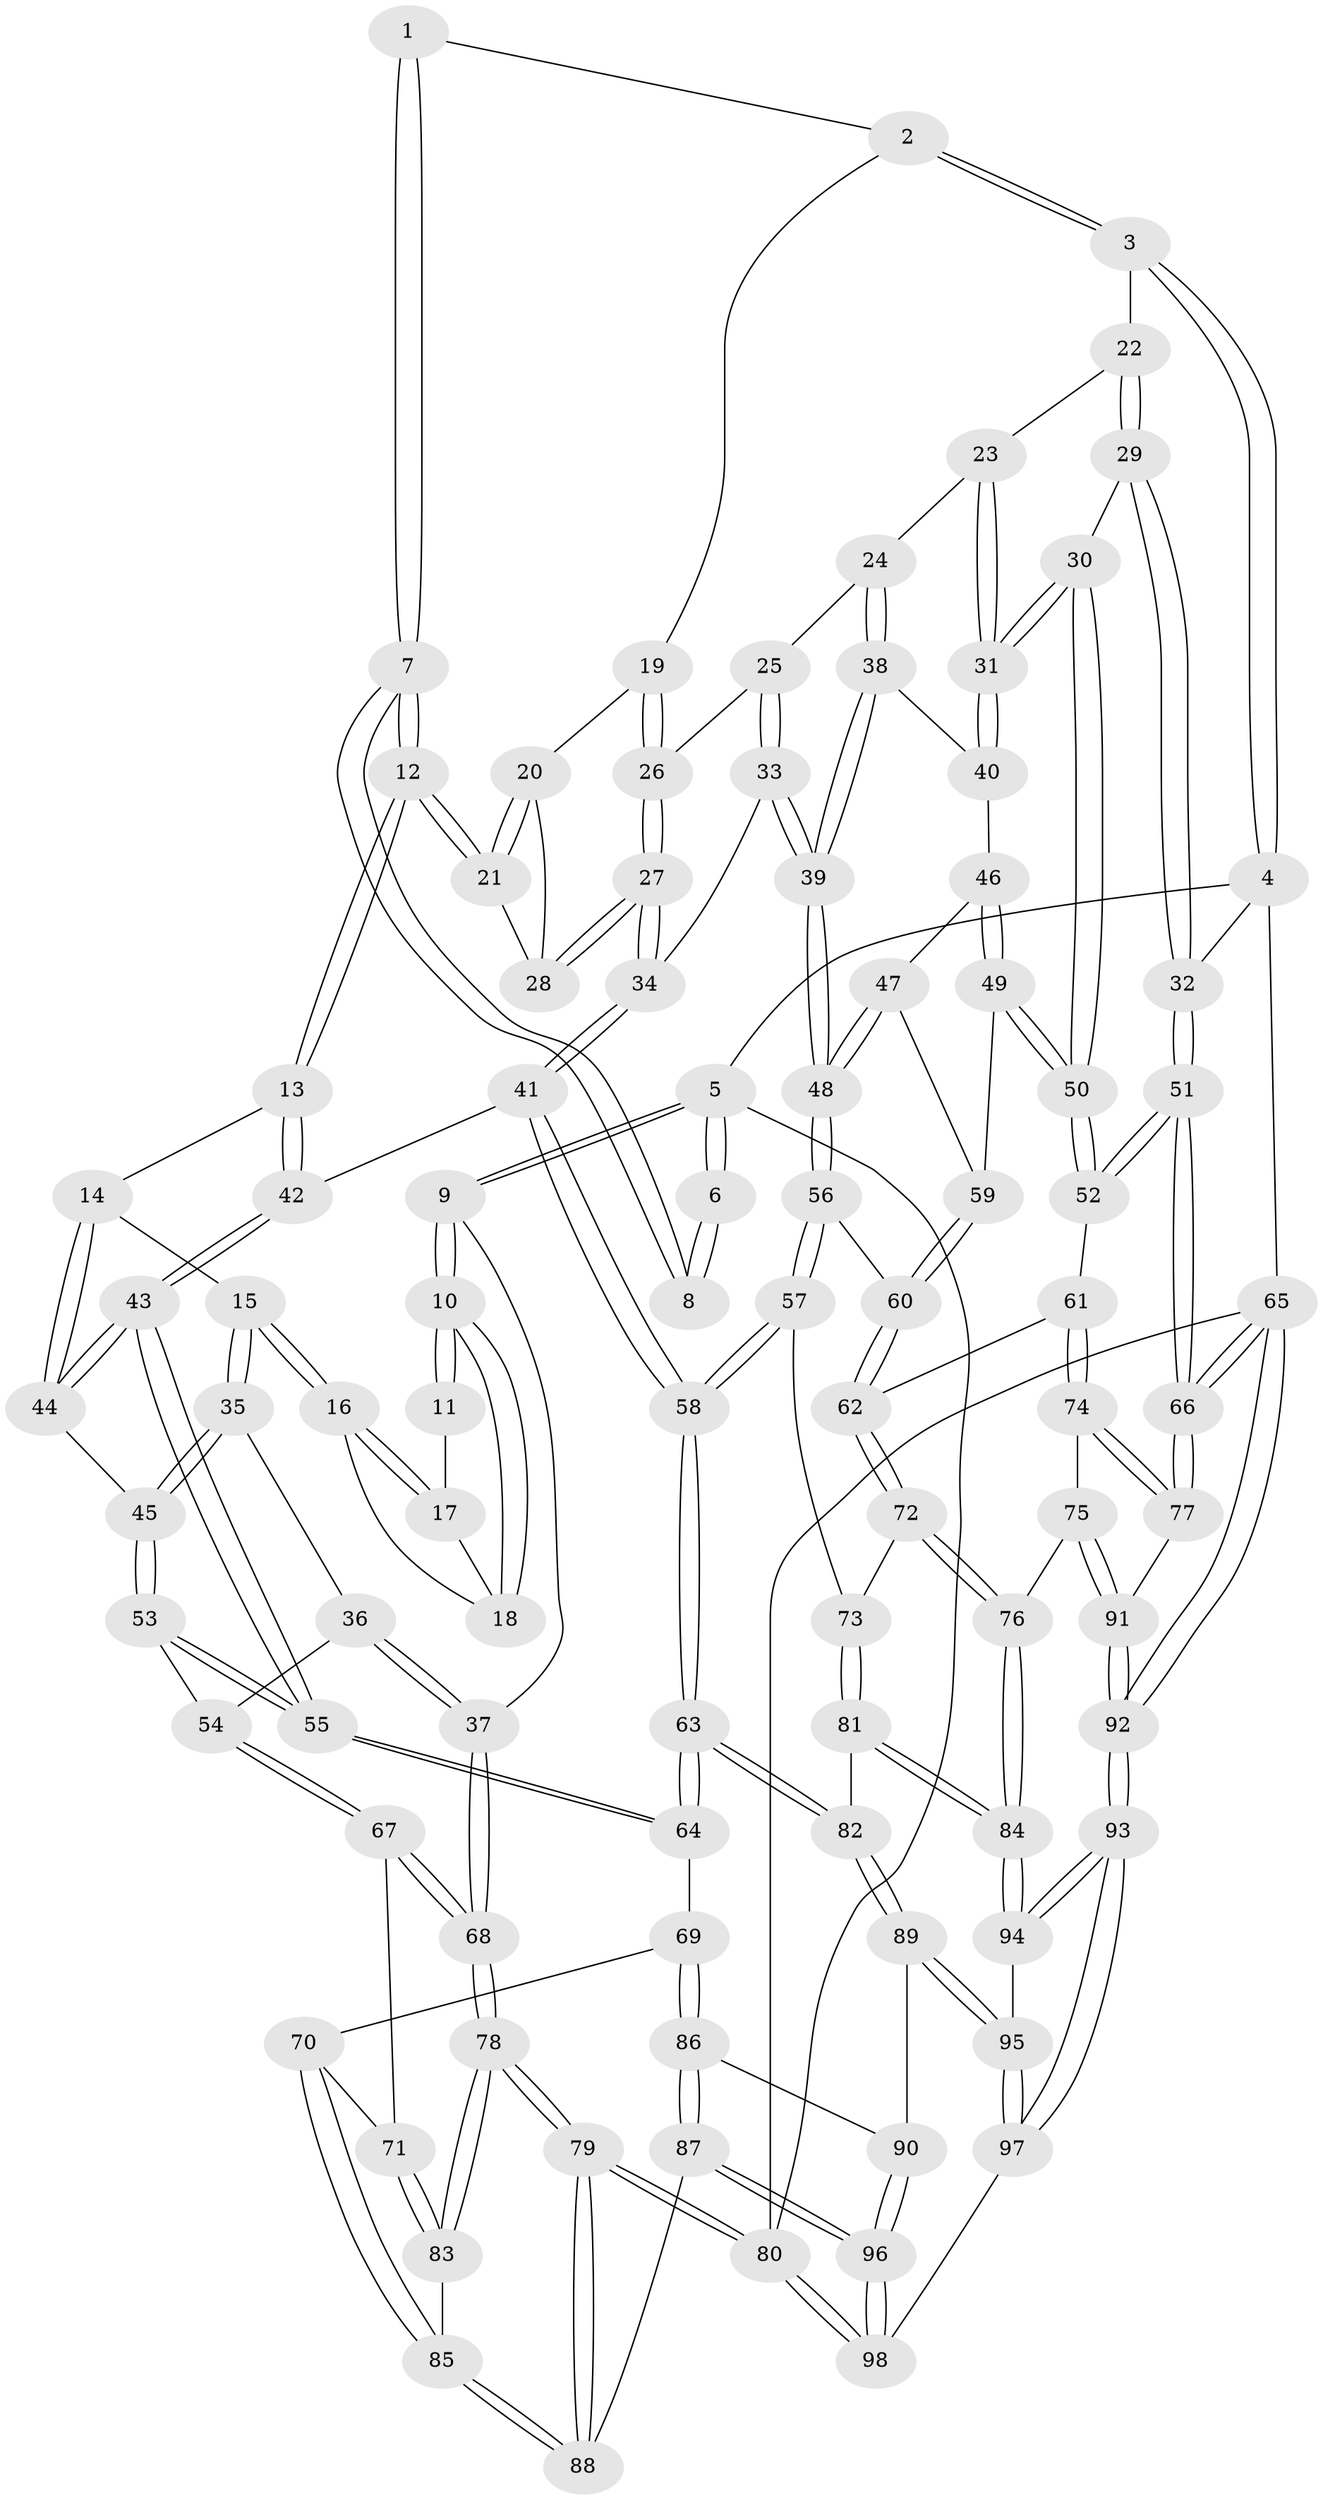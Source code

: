 // coarse degree distribution, {3: 0.6666666666666666, 4: 0.2608695652173913, 2: 0.07246376811594203}
// Generated by graph-tools (version 1.1) at 2025/38/03/04/25 23:38:28]
// undirected, 98 vertices, 242 edges
graph export_dot {
  node [color=gray90,style=filled];
  1 [pos="+0.39114820490081975+0"];
  2 [pos="+0.5863132998828644+0"];
  3 [pos="+1+0"];
  4 [pos="+1+0"];
  5 [pos="+0+0"];
  6 [pos="+0.15533428508685554+0"];
  7 [pos="+0.2715240248523351+0.12017806359359112"];
  8 [pos="+0.18938253611844164+0.057707680952285345"];
  9 [pos="+0+0"];
  10 [pos="+0+0.01587878385164547"];
  11 [pos="+0.16383584176547203+0.07210526170248456"];
  12 [pos="+0.3093682821617938+0.18646573417759107"];
  13 [pos="+0.3031382660334472+0.21042324827382222"];
  14 [pos="+0.2848900214001602+0.21898498989856166"];
  15 [pos="+0.1341149073452158+0.24924299327132318"];
  16 [pos="+0.10753256006490065+0.18582409968244484"];
  17 [pos="+0.13997383966821259+0.10702777108000451"];
  18 [pos="+0+0.08298330174878256"];
  19 [pos="+0.5764110774599172+0"];
  20 [pos="+0.47046058803795454+0.07429107120690542"];
  21 [pos="+0.3265560747610491+0.17534008350733382"];
  22 [pos="+0.9343239760835896+0.07099176796383296"];
  23 [pos="+0.8142180696608369+0.16390006614084354"];
  24 [pos="+0.7540539847737391+0.17172321737930693"];
  25 [pos="+0.6554486827000086+0.11572958167132062"];
  26 [pos="+0.5955397304415327+0.0007772989498992162"];
  27 [pos="+0.5062600654074074+0.28959595717115255"];
  28 [pos="+0.48768172684984484+0.21979185563235226"];
  29 [pos="+0.9453782631932649+0.25869278142921415"];
  30 [pos="+0.8956494346331904+0.3023130216764628"];
  31 [pos="+0.8944301258829986+0.3018504450951848"];
  32 [pos="+1+0.27315057549036065"];
  33 [pos="+0.6021000120692526+0.3060469888774092"];
  34 [pos="+0.5087249142500239+0.3278201271054388"];
  35 [pos="+0.11348373576624601+0.27622601698520943"];
  36 [pos="+0.08361505645814978+0.29634195681616415"];
  37 [pos="+0+0.360329032915366"];
  38 [pos="+0.7567491966056664+0.30629625562859947"];
  39 [pos="+0.6792080231074212+0.3521654519470394"];
  40 [pos="+0.7796051859827661+0.31244690033426736"];
  41 [pos="+0.44746431547754584+0.3721460220474679"];
  42 [pos="+0.42620655556416387+0.36890691059687747"];
  43 [pos="+0.35132376015417793+0.4294961936062221"];
  44 [pos="+0.2269877053805685+0.3814581436515942"];
  45 [pos="+0.20739964640517372+0.3884784416251285"];
  46 [pos="+0.7944535401116377+0.35725765628094774"];
  47 [pos="+0.7702977898566082+0.4414668591580472"];
  48 [pos="+0.6943567640638681+0.4403376633058685"];
  49 [pos="+0.8460692371408748+0.4336371895345"];
  50 [pos="+0.9350940777613237+0.44305765983093154"];
  51 [pos="+1+0.4997917405421358"];
  52 [pos="+0.9353873445461869+0.44336739514120893"];
  53 [pos="+0.15427070012895255+0.48453191137537527"];
  54 [pos="+0.14687223595933463+0.4841996720814058"];
  55 [pos="+0.27619418807152346+0.5597380022081947"];
  56 [pos="+0.6684848643211423+0.49659058471751477"];
  57 [pos="+0.6402383231492871+0.5254374983723447"];
  58 [pos="+0.5424550496478817+0.5423988269998987"];
  59 [pos="+0.7860314505280863+0.4442366931009738"];
  60 [pos="+0.8016463882157829+0.54584259361624"];
  61 [pos="+0.8539867845547888+0.5626910723943317"];
  62 [pos="+0.8076293294954747+0.550894287458938"];
  63 [pos="+0.5009368033737869+0.6230884573121399"];
  64 [pos="+0.27859830651142187+0.5694060422452558"];
  65 [pos="+1+1"];
  66 [pos="+1+0.6675687935491622"];
  67 [pos="+0.13166187183326458+0.48972434442599033"];
  68 [pos="+0+0.37611555391002555"];
  69 [pos="+0.2654235849438256+0.6066419565825606"];
  70 [pos="+0.15333422017394407+0.6369661791181546"];
  71 [pos="+0.0743751415033308+0.5841106761855948"];
  72 [pos="+0.7245875896743705+0.6206436001300876"];
  73 [pos="+0.6721255955189162+0.5721113255922077"];
  74 [pos="+0.8708827024172754+0.6509043599818285"];
  75 [pos="+0.8195310591816375+0.6777595394306172"];
  76 [pos="+0.7567402023018402+0.6992385354750108"];
  77 [pos="+0.919213627252518+0.6721341971467839"];
  78 [pos="+0+0.6149868187282896"];
  79 [pos="+0+1"];
  80 [pos="+0+1"];
  81 [pos="+0.6324447215691907+0.7386445459989625"];
  82 [pos="+0.5066153620329061+0.6816621048766014"];
  83 [pos="+0.015260850100616412+0.6160802509551772"];
  84 [pos="+0.7003825504772462+0.7859580019728324"];
  85 [pos="+0.10825005268286729+0.7190298972863978"];
  86 [pos="+0.2690284668274544+0.6550093957379435"];
  87 [pos="+0.1494970239182469+0.8066445228394866"];
  88 [pos="+0.12557802462770462+0.8100750102303973"];
  89 [pos="+0.4480521490899742+0.7638013714798506"];
  90 [pos="+0.3605157575849094+0.7640124480972562"];
  91 [pos="+0.8789332193582965+0.8388219156209141"];
  92 [pos="+0.8458738872933679+1"];
  93 [pos="+0.8016572989412066+1"];
  94 [pos="+0.7300232972802214+0.9533133047592685"];
  95 [pos="+0.4572436682585322+0.7965808099047852"];
  96 [pos="+0.27495314874749066+0.8535277243198502"];
  97 [pos="+0.4064845533905404+1"];
  98 [pos="+0.3683542093809158+1"];
  1 -- 2;
  1 -- 7;
  1 -- 7;
  2 -- 3;
  2 -- 3;
  2 -- 19;
  3 -- 4;
  3 -- 4;
  3 -- 22;
  4 -- 5;
  4 -- 32;
  4 -- 65;
  5 -- 6;
  5 -- 6;
  5 -- 9;
  5 -- 9;
  5 -- 80;
  6 -- 8;
  6 -- 8;
  7 -- 8;
  7 -- 8;
  7 -- 12;
  7 -- 12;
  9 -- 10;
  9 -- 10;
  9 -- 37;
  10 -- 11;
  10 -- 11;
  10 -- 18;
  10 -- 18;
  11 -- 17;
  12 -- 13;
  12 -- 13;
  12 -- 21;
  12 -- 21;
  13 -- 14;
  13 -- 42;
  13 -- 42;
  14 -- 15;
  14 -- 44;
  14 -- 44;
  15 -- 16;
  15 -- 16;
  15 -- 35;
  15 -- 35;
  16 -- 17;
  16 -- 17;
  16 -- 18;
  17 -- 18;
  19 -- 20;
  19 -- 26;
  19 -- 26;
  20 -- 21;
  20 -- 21;
  20 -- 28;
  21 -- 28;
  22 -- 23;
  22 -- 29;
  22 -- 29;
  23 -- 24;
  23 -- 31;
  23 -- 31;
  24 -- 25;
  24 -- 38;
  24 -- 38;
  25 -- 26;
  25 -- 33;
  25 -- 33;
  26 -- 27;
  26 -- 27;
  27 -- 28;
  27 -- 28;
  27 -- 34;
  27 -- 34;
  29 -- 30;
  29 -- 32;
  29 -- 32;
  30 -- 31;
  30 -- 31;
  30 -- 50;
  30 -- 50;
  31 -- 40;
  31 -- 40;
  32 -- 51;
  32 -- 51;
  33 -- 34;
  33 -- 39;
  33 -- 39;
  34 -- 41;
  34 -- 41;
  35 -- 36;
  35 -- 45;
  35 -- 45;
  36 -- 37;
  36 -- 37;
  36 -- 54;
  37 -- 68;
  37 -- 68;
  38 -- 39;
  38 -- 39;
  38 -- 40;
  39 -- 48;
  39 -- 48;
  40 -- 46;
  41 -- 42;
  41 -- 58;
  41 -- 58;
  42 -- 43;
  42 -- 43;
  43 -- 44;
  43 -- 44;
  43 -- 55;
  43 -- 55;
  44 -- 45;
  45 -- 53;
  45 -- 53;
  46 -- 47;
  46 -- 49;
  46 -- 49;
  47 -- 48;
  47 -- 48;
  47 -- 59;
  48 -- 56;
  48 -- 56;
  49 -- 50;
  49 -- 50;
  49 -- 59;
  50 -- 52;
  50 -- 52;
  51 -- 52;
  51 -- 52;
  51 -- 66;
  51 -- 66;
  52 -- 61;
  53 -- 54;
  53 -- 55;
  53 -- 55;
  54 -- 67;
  54 -- 67;
  55 -- 64;
  55 -- 64;
  56 -- 57;
  56 -- 57;
  56 -- 60;
  57 -- 58;
  57 -- 58;
  57 -- 73;
  58 -- 63;
  58 -- 63;
  59 -- 60;
  59 -- 60;
  60 -- 62;
  60 -- 62;
  61 -- 62;
  61 -- 74;
  61 -- 74;
  62 -- 72;
  62 -- 72;
  63 -- 64;
  63 -- 64;
  63 -- 82;
  63 -- 82;
  64 -- 69;
  65 -- 66;
  65 -- 66;
  65 -- 92;
  65 -- 92;
  65 -- 80;
  66 -- 77;
  66 -- 77;
  67 -- 68;
  67 -- 68;
  67 -- 71;
  68 -- 78;
  68 -- 78;
  69 -- 70;
  69 -- 86;
  69 -- 86;
  70 -- 71;
  70 -- 85;
  70 -- 85;
  71 -- 83;
  71 -- 83;
  72 -- 73;
  72 -- 76;
  72 -- 76;
  73 -- 81;
  73 -- 81;
  74 -- 75;
  74 -- 77;
  74 -- 77;
  75 -- 76;
  75 -- 91;
  75 -- 91;
  76 -- 84;
  76 -- 84;
  77 -- 91;
  78 -- 79;
  78 -- 79;
  78 -- 83;
  78 -- 83;
  79 -- 80;
  79 -- 80;
  79 -- 88;
  79 -- 88;
  80 -- 98;
  80 -- 98;
  81 -- 82;
  81 -- 84;
  81 -- 84;
  82 -- 89;
  82 -- 89;
  83 -- 85;
  84 -- 94;
  84 -- 94;
  85 -- 88;
  85 -- 88;
  86 -- 87;
  86 -- 87;
  86 -- 90;
  87 -- 88;
  87 -- 96;
  87 -- 96;
  89 -- 90;
  89 -- 95;
  89 -- 95;
  90 -- 96;
  90 -- 96;
  91 -- 92;
  91 -- 92;
  92 -- 93;
  92 -- 93;
  93 -- 94;
  93 -- 94;
  93 -- 97;
  93 -- 97;
  94 -- 95;
  95 -- 97;
  95 -- 97;
  96 -- 98;
  96 -- 98;
  97 -- 98;
}
